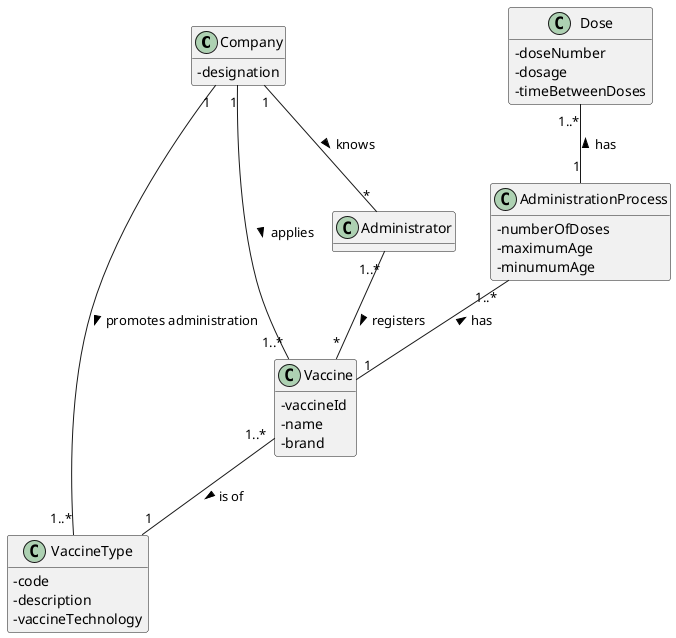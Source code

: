 @startuml
hide methods
skinparam classAttributeIconSize 0

class Company {
-designation
}

class Vaccine {
-vaccineId
-name
-brand
}

class AdministrationProcess {
-numberOfDoses
-maximumAge
-minumumAge
}

class Administrator {}

class Dose {
-doseNumber
-dosage
-timeBetweenDoses
}


class VaccineType {
-code
-description
-vaccineTechnology
}

Company "1" -- "1..*" Vaccine : applies >
Company "1" -- "*" Administrator : knows >
Administrator "1..*" -- "*" Vaccine : registers >
Vaccine "1..*" -- "1" VaccineType : is of >
AdministrationProcess "1..*" -- "1" Vaccine : has <
Dose "1..*" -- "1" AdministrationProcess : has <
Company "1" -- "1..*" VaccineType : promotes administration >

@enduml